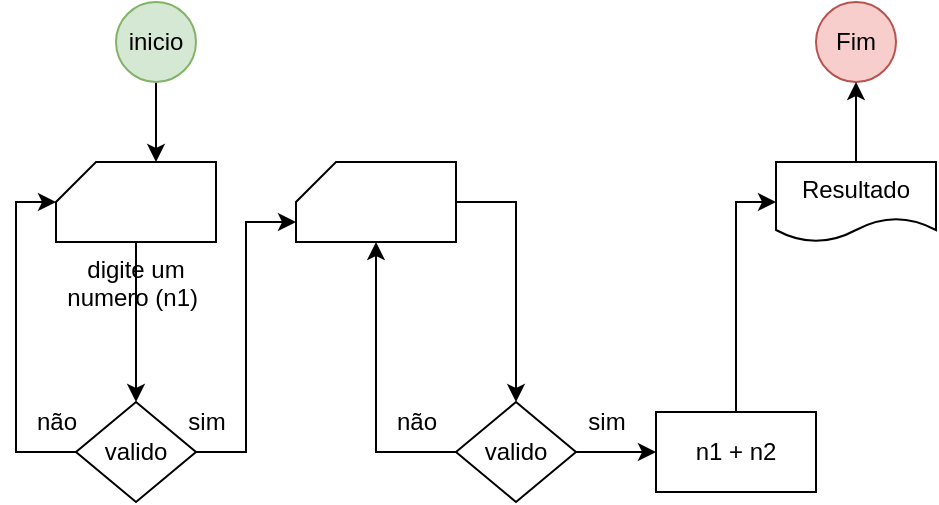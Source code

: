 <mxfile version="14.9.8" type="device"><diagram id="W2xfr3xFe0mxjID0eYZW" name="Page-1"><mxGraphModel dx="868" dy="1550" grid="1" gridSize="10" guides="1" tooltips="1" connect="1" arrows="1" fold="1" page="1" pageScale="1" pageWidth="850" pageHeight="1100" math="0" shadow="0"><root><mxCell id="0"/><mxCell id="1" parent="0"/><mxCell id="jsQYnkwo8wS136nvfwWV-15" style="edgeStyle=orthogonalEdgeStyle;rounded=0;orthogonalLoop=1;jettySize=auto;html=1;exitX=0.5;exitY=1;exitDx=0;exitDy=0;entryX=0;entryY=0;entryDx=50;entryDy=0;entryPerimeter=0;" edge="1" parent="1" source="jsQYnkwo8wS136nvfwWV-7" target="jsQYnkwo8wS136nvfwWV-13"><mxGeometry relative="1" as="geometry"/></mxCell><mxCell id="jsQYnkwo8wS136nvfwWV-7" value="inicio" style="ellipse;whiteSpace=wrap;html=1;fillColor=#d5e8d4;strokeColor=#82b366;" vertex="1" parent="1"><mxGeometry x="190" y="-360" width="40" height="40" as="geometry"/></mxCell><mxCell id="jsQYnkwo8wS136nvfwWV-8" value="Fim" style="ellipse;whiteSpace=wrap;html=1;fillColor=#f8cecc;strokeColor=#b85450;" vertex="1" parent="1"><mxGeometry x="540" y="-360" width="40" height="40" as="geometry"/></mxCell><mxCell id="jsQYnkwo8wS136nvfwWV-22" style="edgeStyle=orthogonalEdgeStyle;rounded=0;orthogonalLoop=1;jettySize=auto;html=1;exitX=0.5;exitY=0;exitDx=0;exitDy=0;entryX=0.5;entryY=1;entryDx=0;entryDy=0;" edge="1" parent="1" source="jsQYnkwo8wS136nvfwWV-12" target="jsQYnkwo8wS136nvfwWV-8"><mxGeometry relative="1" as="geometry"/></mxCell><mxCell id="jsQYnkwo8wS136nvfwWV-12" value="Resultado" style="shape=document;whiteSpace=wrap;html=1;boundedLbl=1;" vertex="1" parent="1"><mxGeometry x="520" y="-280" width="80" height="40" as="geometry"/></mxCell><mxCell id="jsQYnkwo8wS136nvfwWV-25" style="edgeStyle=orthogonalEdgeStyle;rounded=0;orthogonalLoop=1;jettySize=auto;html=1;exitX=0.5;exitY=1;exitDx=0;exitDy=0;exitPerimeter=0;entryX=0.5;entryY=0;entryDx=0;entryDy=0;" edge="1" parent="1" source="jsQYnkwo8wS136nvfwWV-13" target="jsQYnkwo8wS136nvfwWV-24"><mxGeometry relative="1" as="geometry"/></mxCell><mxCell id="jsQYnkwo8wS136nvfwWV-13" value="digite um numero (n1)&amp;nbsp;" style="verticalLabelPosition=bottom;verticalAlign=top;html=1;shape=card;whiteSpace=wrap;size=20;arcSize=12;" vertex="1" parent="1"><mxGeometry x="160" y="-280" width="80" height="40" as="geometry"/></mxCell><mxCell id="jsQYnkwo8wS136nvfwWV-31" style="edgeStyle=orthogonalEdgeStyle;rounded=0;orthogonalLoop=1;jettySize=auto;html=1;exitX=1;exitY=0.5;exitDx=0;exitDy=0;exitPerimeter=0;entryX=0.5;entryY=0;entryDx=0;entryDy=0;" edge="1" parent="1" source="jsQYnkwo8wS136nvfwWV-17" target="jsQYnkwo8wS136nvfwWV-30"><mxGeometry relative="1" as="geometry"/></mxCell><mxCell id="jsQYnkwo8wS136nvfwWV-17" value="" style="verticalLabelPosition=bottom;verticalAlign=top;html=1;shape=card;whiteSpace=wrap;size=20;arcSize=12;" vertex="1" parent="1"><mxGeometry x="280" y="-280" width="80" height="40" as="geometry"/></mxCell><mxCell id="jsQYnkwo8wS136nvfwWV-34" style="edgeStyle=orthogonalEdgeStyle;rounded=0;orthogonalLoop=1;jettySize=auto;html=1;exitX=0.5;exitY=0;exitDx=0;exitDy=0;entryX=0;entryY=0.5;entryDx=0;entryDy=0;" edge="1" parent="1" source="jsQYnkwo8wS136nvfwWV-19" target="jsQYnkwo8wS136nvfwWV-12"><mxGeometry relative="1" as="geometry"/></mxCell><mxCell id="jsQYnkwo8wS136nvfwWV-19" value="n1 + n2" style="rounded=0;whiteSpace=wrap;html=1;" vertex="1" parent="1"><mxGeometry x="460" y="-155" width="80" height="40" as="geometry"/></mxCell><mxCell id="jsQYnkwo8wS136nvfwWV-26" style="edgeStyle=orthogonalEdgeStyle;rounded=0;orthogonalLoop=1;jettySize=auto;html=1;exitX=1;exitY=0.5;exitDx=0;exitDy=0;entryX=0;entryY=0;entryDx=0;entryDy=30;entryPerimeter=0;" edge="1" parent="1" source="jsQYnkwo8wS136nvfwWV-24" target="jsQYnkwo8wS136nvfwWV-17"><mxGeometry relative="1" as="geometry"/></mxCell><mxCell id="jsQYnkwo8wS136nvfwWV-28" style="edgeStyle=orthogonalEdgeStyle;rounded=0;orthogonalLoop=1;jettySize=auto;html=1;exitX=0;exitY=0.5;exitDx=0;exitDy=0;entryX=0;entryY=0;entryDx=0;entryDy=20;entryPerimeter=0;" edge="1" parent="1" source="jsQYnkwo8wS136nvfwWV-24" target="jsQYnkwo8wS136nvfwWV-13"><mxGeometry relative="1" as="geometry"/></mxCell><mxCell id="jsQYnkwo8wS136nvfwWV-24" value="valido" style="rhombus;whiteSpace=wrap;html=1;" vertex="1" parent="1"><mxGeometry x="170" y="-160" width="60" height="50" as="geometry"/></mxCell><mxCell id="jsQYnkwo8wS136nvfwWV-27" value="sim" style="text;html=1;align=center;verticalAlign=middle;resizable=0;points=[];autosize=1;strokeColor=none;" vertex="1" parent="1"><mxGeometry x="220" y="-160" width="30" height="20" as="geometry"/></mxCell><mxCell id="jsQYnkwo8wS136nvfwWV-29" value="não" style="text;html=1;align=center;verticalAlign=middle;resizable=0;points=[];autosize=1;strokeColor=none;" vertex="1" parent="1"><mxGeometry x="140" y="-160" width="40" height="20" as="geometry"/></mxCell><mxCell id="jsQYnkwo8wS136nvfwWV-32" style="edgeStyle=orthogonalEdgeStyle;rounded=0;orthogonalLoop=1;jettySize=auto;html=1;exitX=1;exitY=0.5;exitDx=0;exitDy=0;entryX=0;entryY=0.5;entryDx=0;entryDy=0;" edge="1" parent="1" source="jsQYnkwo8wS136nvfwWV-30" target="jsQYnkwo8wS136nvfwWV-19"><mxGeometry relative="1" as="geometry"/></mxCell><mxCell id="jsQYnkwo8wS136nvfwWV-35" style="edgeStyle=orthogonalEdgeStyle;rounded=0;orthogonalLoop=1;jettySize=auto;html=1;exitX=0;exitY=0.5;exitDx=0;exitDy=0;entryX=0.5;entryY=1;entryDx=0;entryDy=0;entryPerimeter=0;" edge="1" parent="1" source="jsQYnkwo8wS136nvfwWV-30" target="jsQYnkwo8wS136nvfwWV-17"><mxGeometry relative="1" as="geometry"/></mxCell><mxCell id="jsQYnkwo8wS136nvfwWV-30" value="valido" style="rhombus;whiteSpace=wrap;html=1;" vertex="1" parent="1"><mxGeometry x="360" y="-160" width="60" height="50" as="geometry"/></mxCell><mxCell id="jsQYnkwo8wS136nvfwWV-33" value="sim" style="text;html=1;align=center;verticalAlign=middle;resizable=0;points=[];autosize=1;strokeColor=none;" vertex="1" parent="1"><mxGeometry x="420" y="-160" width="30" height="20" as="geometry"/></mxCell><mxCell id="jsQYnkwo8wS136nvfwWV-36" value="não" style="text;html=1;align=center;verticalAlign=middle;resizable=0;points=[];autosize=1;strokeColor=none;" vertex="1" parent="1"><mxGeometry x="320" y="-160" width="40" height="20" as="geometry"/></mxCell></root></mxGraphModel></diagram></mxfile>